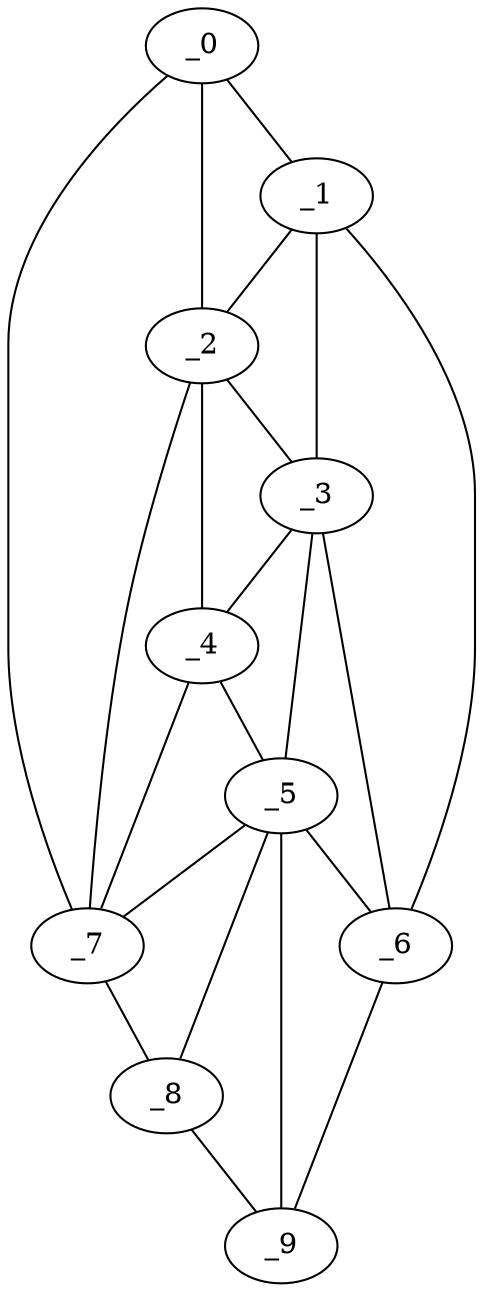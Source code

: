 graph "obj70__355.gxl" {
	_0	 [x=2,
		y=40];
	_1	 [x=11,
		y=48];
	_0 -- _1	 [valence=1];
	_2	 [x=57,
		y=30];
	_0 -- _2	 [valence=2];
	_7	 [x=127,
		y=1];
	_0 -- _7	 [valence=1];
	_1 -- _2	 [valence=2];
	_3	 [x=69,
		y=42];
	_1 -- _3	 [valence=2];
	_6	 [x=120,
		y=48];
	_1 -- _6	 [valence=1];
	_2 -- _3	 [valence=2];
	_4	 [x=74,
		y=29];
	_2 -- _4	 [valence=1];
	_2 -- _7	 [valence=2];
	_3 -- _4	 [valence=1];
	_5	 [x=114,
		y=29];
	_3 -- _5	 [valence=2];
	_3 -- _6	 [valence=2];
	_4 -- _5	 [valence=2];
	_4 -- _7	 [valence=2];
	_5 -- _6	 [valence=1];
	_5 -- _7	 [valence=2];
	_8	 [x=127,
		y=16];
	_5 -- _8	 [valence=2];
	_9	 [x=127,
		y=41];
	_5 -- _9	 [valence=1];
	_6 -- _9	 [valence=1];
	_7 -- _8	 [valence=1];
	_8 -- _9	 [valence=1];
}
